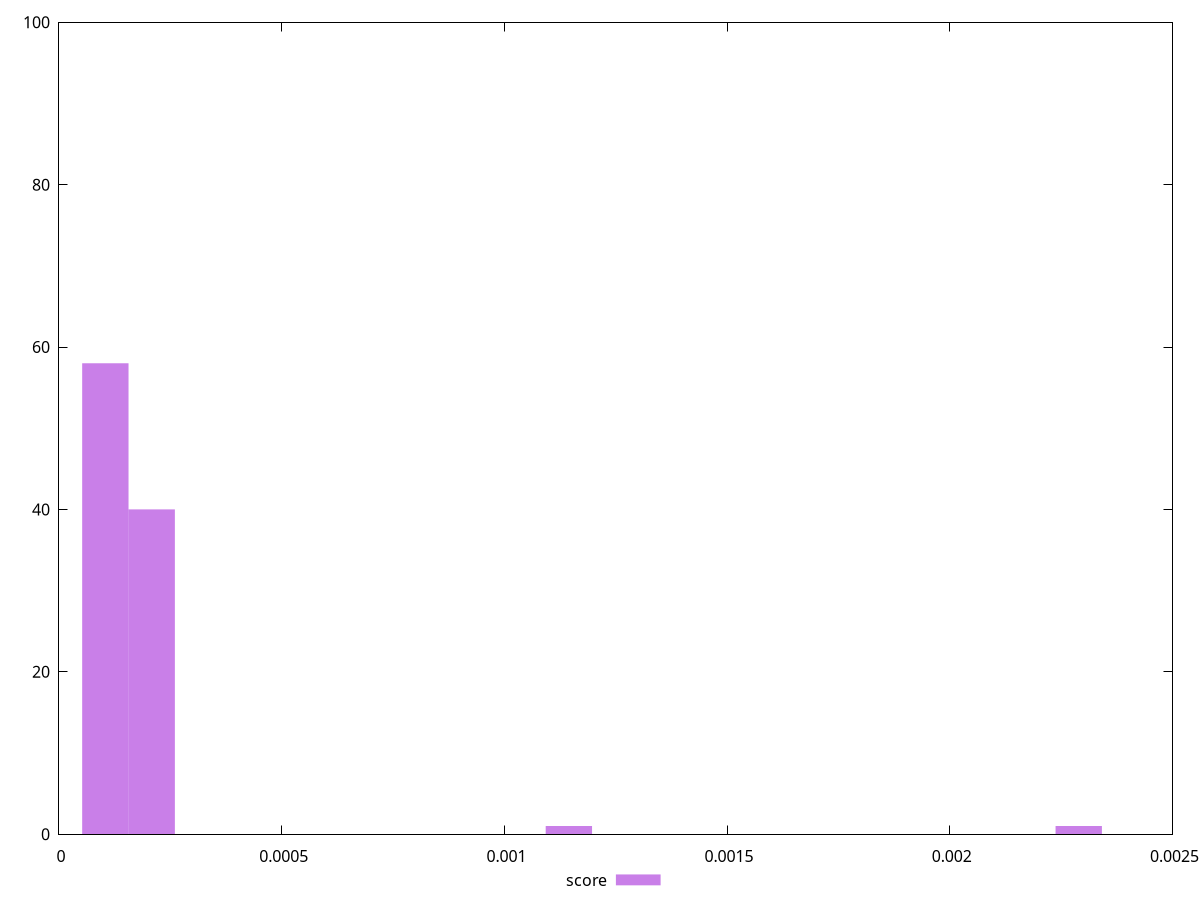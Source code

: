 reset
set terminal svg size 640, 490 enhanced background rgb 'white'
set output "report_00007_2020-12-11T15:55:29.892Z/largest-contentful-paint/samples/pages+cached/score/histogram.svg"

$score <<EOF
0.0011447416252641316 1
0.002289483250528263 1
0.00020813484095711483 40
0.00010406742047855741 58
EOF

set key outside below
set boxwidth 0.00010406742047855741
set yrange [0:100]
set style fill transparent solid 0.5 noborder

plot \
  $score title "score" with boxes, \


reset
